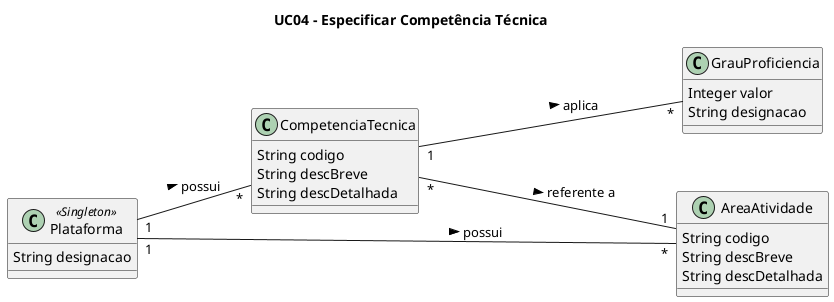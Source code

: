 @startuml

title UC04 - Especificar Competência Técnica

left to right direction

class Plataforma <<Singleton>>{
    String designacao
}

class CompetenciaTecnica{
    String codigo
    String descBreve
    String descDetalhada
}

class GrauProficiencia{
    Integer valor
    String designacao
}

class AreaAtividade{
    String codigo
    String descBreve
    String descDetalhada
}

Plataforma "1" -- "*" CompetenciaTecnica: possui >
CompetenciaTecnica "1" --- "*" GrauProficiencia: aplica >
CompetenciaTecnica "*" --- "1" AreaAtividade: referente a >
Plataforma "1" -- "*" AreaAtividade: possui >

@enduml